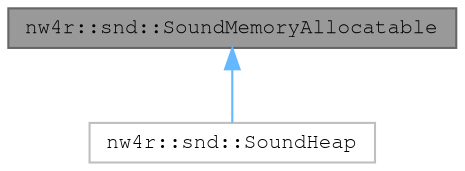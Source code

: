 digraph "nw4r::snd::SoundMemoryAllocatable"
{
 // LATEX_PDF_SIZE
  bgcolor="transparent";
  edge [fontname=FreeMono,fontsize=10,labelfontname=FreeMono,labelfontsize=10];
  node [fontname=FreeMono,fontsize=10,shape=box,height=0.2,width=0.4];
  Node1 [label="nw4r::snd::SoundMemoryAllocatable",height=0.2,width=0.4,color="gray40", fillcolor="grey60", style="filled", fontcolor="black",tooltip=" "];
  Node1 -> Node2 [dir="back",color="steelblue1",style="solid"];
  Node2 [label="nw4r::snd::SoundHeap",height=0.2,width=0.4,color="grey75", fillcolor="white", style="filled",URL="$structnw4r_1_1snd_1_1_sound_heap.html",tooltip=" "];
}

